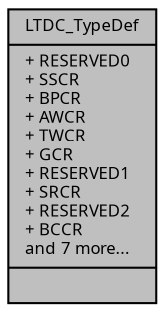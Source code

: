 digraph "LTDC_TypeDef"
{
  edge [fontname="Sans",fontsize="8",labelfontname="Sans",labelfontsize="8"];
  node [fontname="Sans",fontsize="8",shape=record];
  Node1 [label="{LTDC_TypeDef\n|+ RESERVED0\l+ SSCR\l+ BPCR\l+ AWCR\l+ TWCR\l+ GCR\l+ RESERVED1\l+ SRCR\l+ RESERVED2\l+ BCCR\land 7 more...\l|}",height=0.2,width=0.4,color="black", fillcolor="grey75", style="filled", fontcolor="black"];
}
